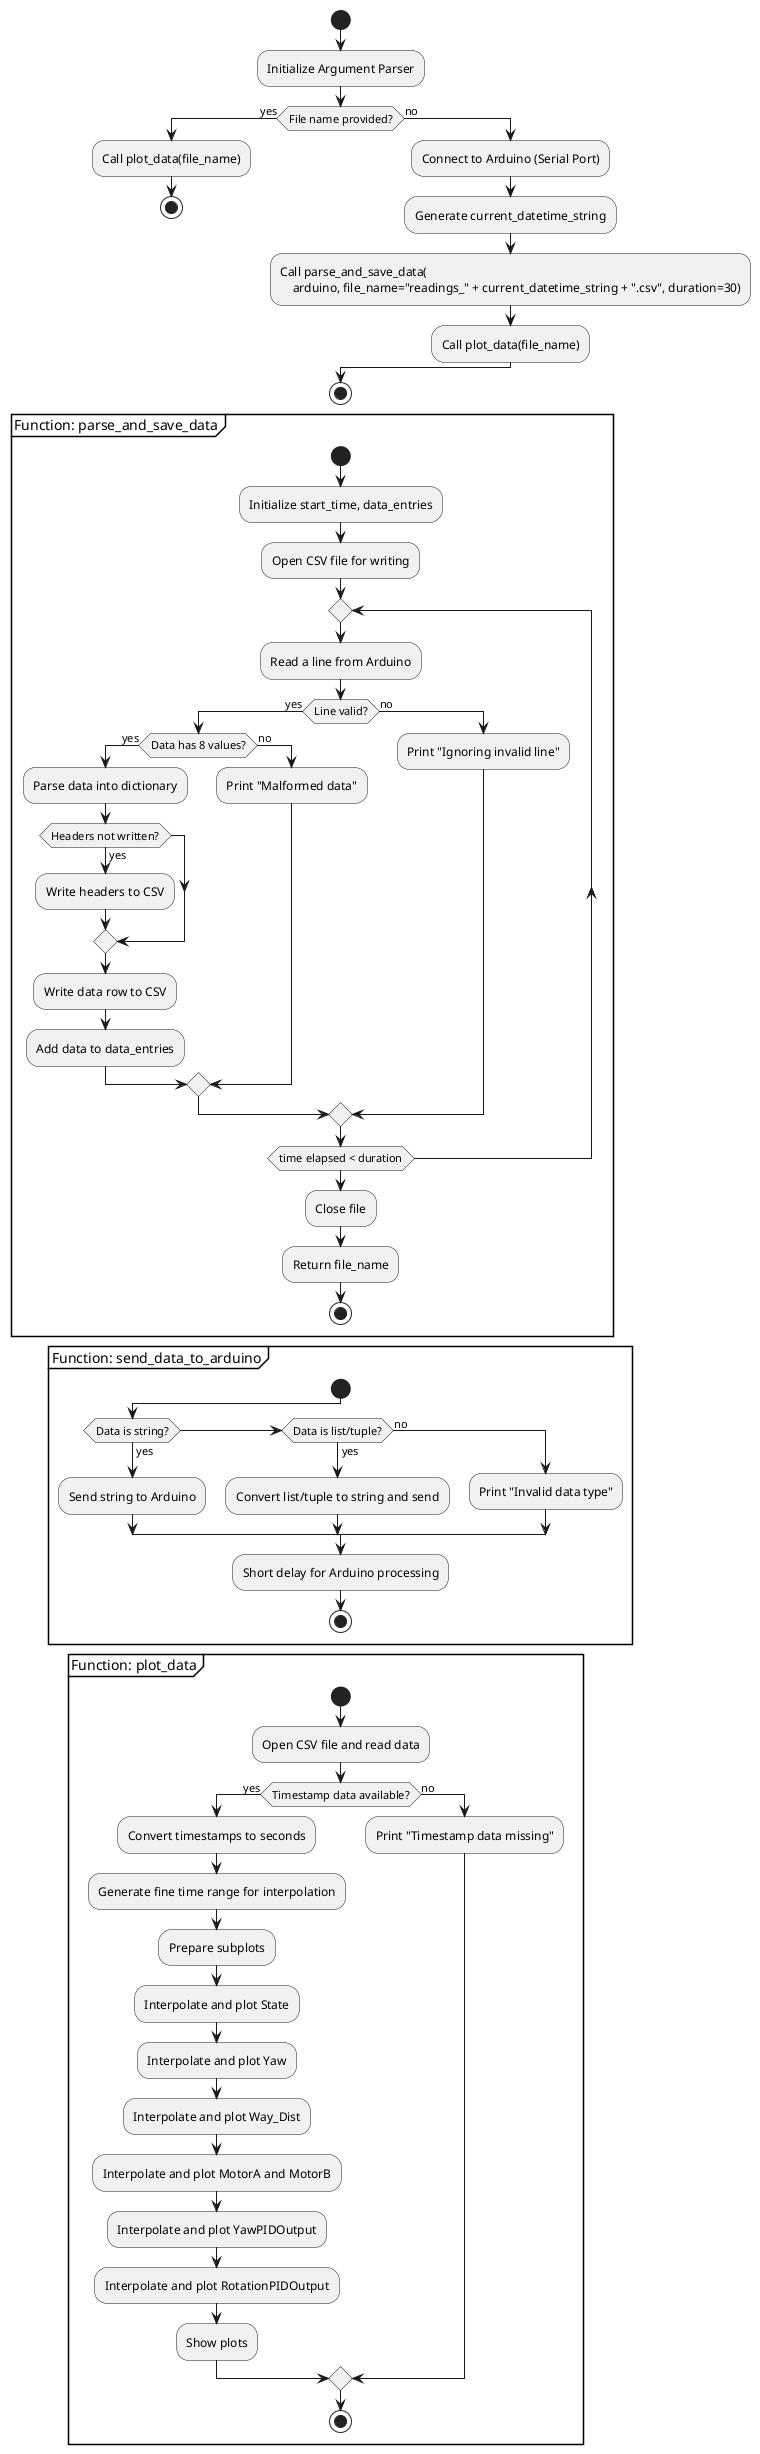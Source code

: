 @startuml
start

:Initialize Argument Parser;
if (File name provided?) then (yes)
    :Call plot_data(file_name);
    stop
else (no)
    :Connect to Arduino (Serial Port);
    :Generate current_datetime_string;
    :Call parse_and_save_data(
        arduino, file_name="readings_" + current_datetime_string + ".csv", duration=30);
    :Call plot_data(file_name);

endif

stop

' Function parse_and_save_data
partition "Function: parse_and_save_data" {
    start
    :Initialize start_time, data_entries;
    :Open CSV file for writing;
    repeat
        :Read a line from Arduino;
        if (Line valid?) then (yes)
            if (Data has 8 values?) then (yes)
                :Parse data into dictionary;
                if (Headers not written?) then (yes)
                    :Write headers to CSV;
                endif
                :Write data row to CSV;
                :Add data to data_entries;
            else (no)
                :Print "Malformed data";
            endif
        else (no)
            :Print "Ignoring invalid line";
        endif
    repeat while (time elapsed < duration)
    :Close file;
    :Return file_name;
    stop
}

' Function send_data_to_arduino
partition "Function: send_data_to_arduino" {
    start
    if (Data is string?) then (yes)
        :Send string to Arduino;
    else if (Data is list/tuple?) then (yes)
        :Convert list/tuple to string and send;
    else (no)
        :Print "Invalid data type";
    endif
    :Short delay for Arduino processing;
    stop
}

' Function plot_data
partition "Function: plot_data" {
    start
    :Open CSV file and read data;
    if (Timestamp data available?) then (yes)
        :Convert timestamps to seconds;
        :Generate fine time range for interpolation;
        :Prepare subplots;
        :Interpolate and plot State;
        :Interpolate and plot Yaw;
        :Interpolate and plot Way_Dist;
        :Interpolate and plot MotorA and MotorB;
        :Interpolate and plot YawPIDOutput;
        :Interpolate and plot RotationPIDOutput;
        :Show plots;
    else (no)
        :Print "Timestamp data missing";
    endif
    stop
}
@enduml
